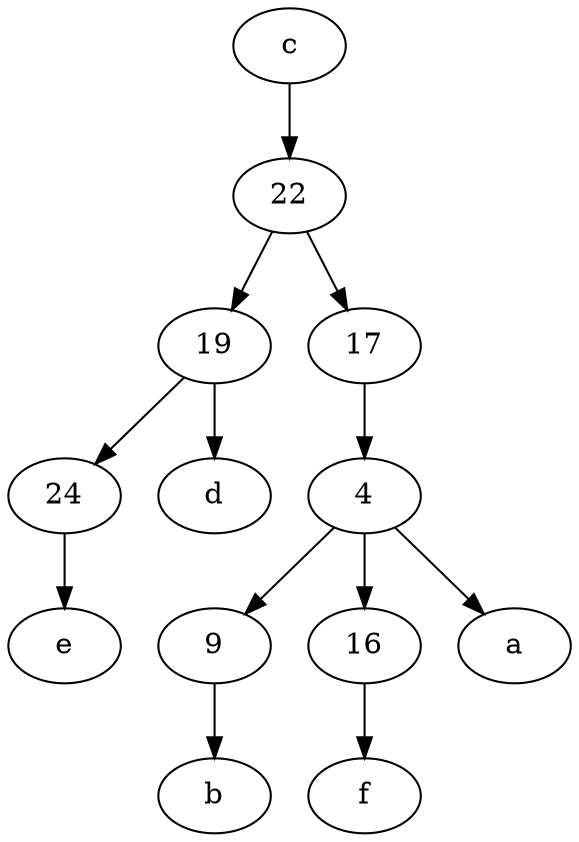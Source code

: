 digraph  {
	9;
	19;
	24;
	16;
	22;
	4;
	17;
	c [pos="20,10!"];
	c -> 22;
	4 -> a;
	22 -> 17;
	17 -> 4;
	22 -> 19;
	19 -> 24;
	24 -> e;
	19 -> d;
	4 -> 9;
	9 -> b;
	16 -> f;
	4 -> 16;

	}